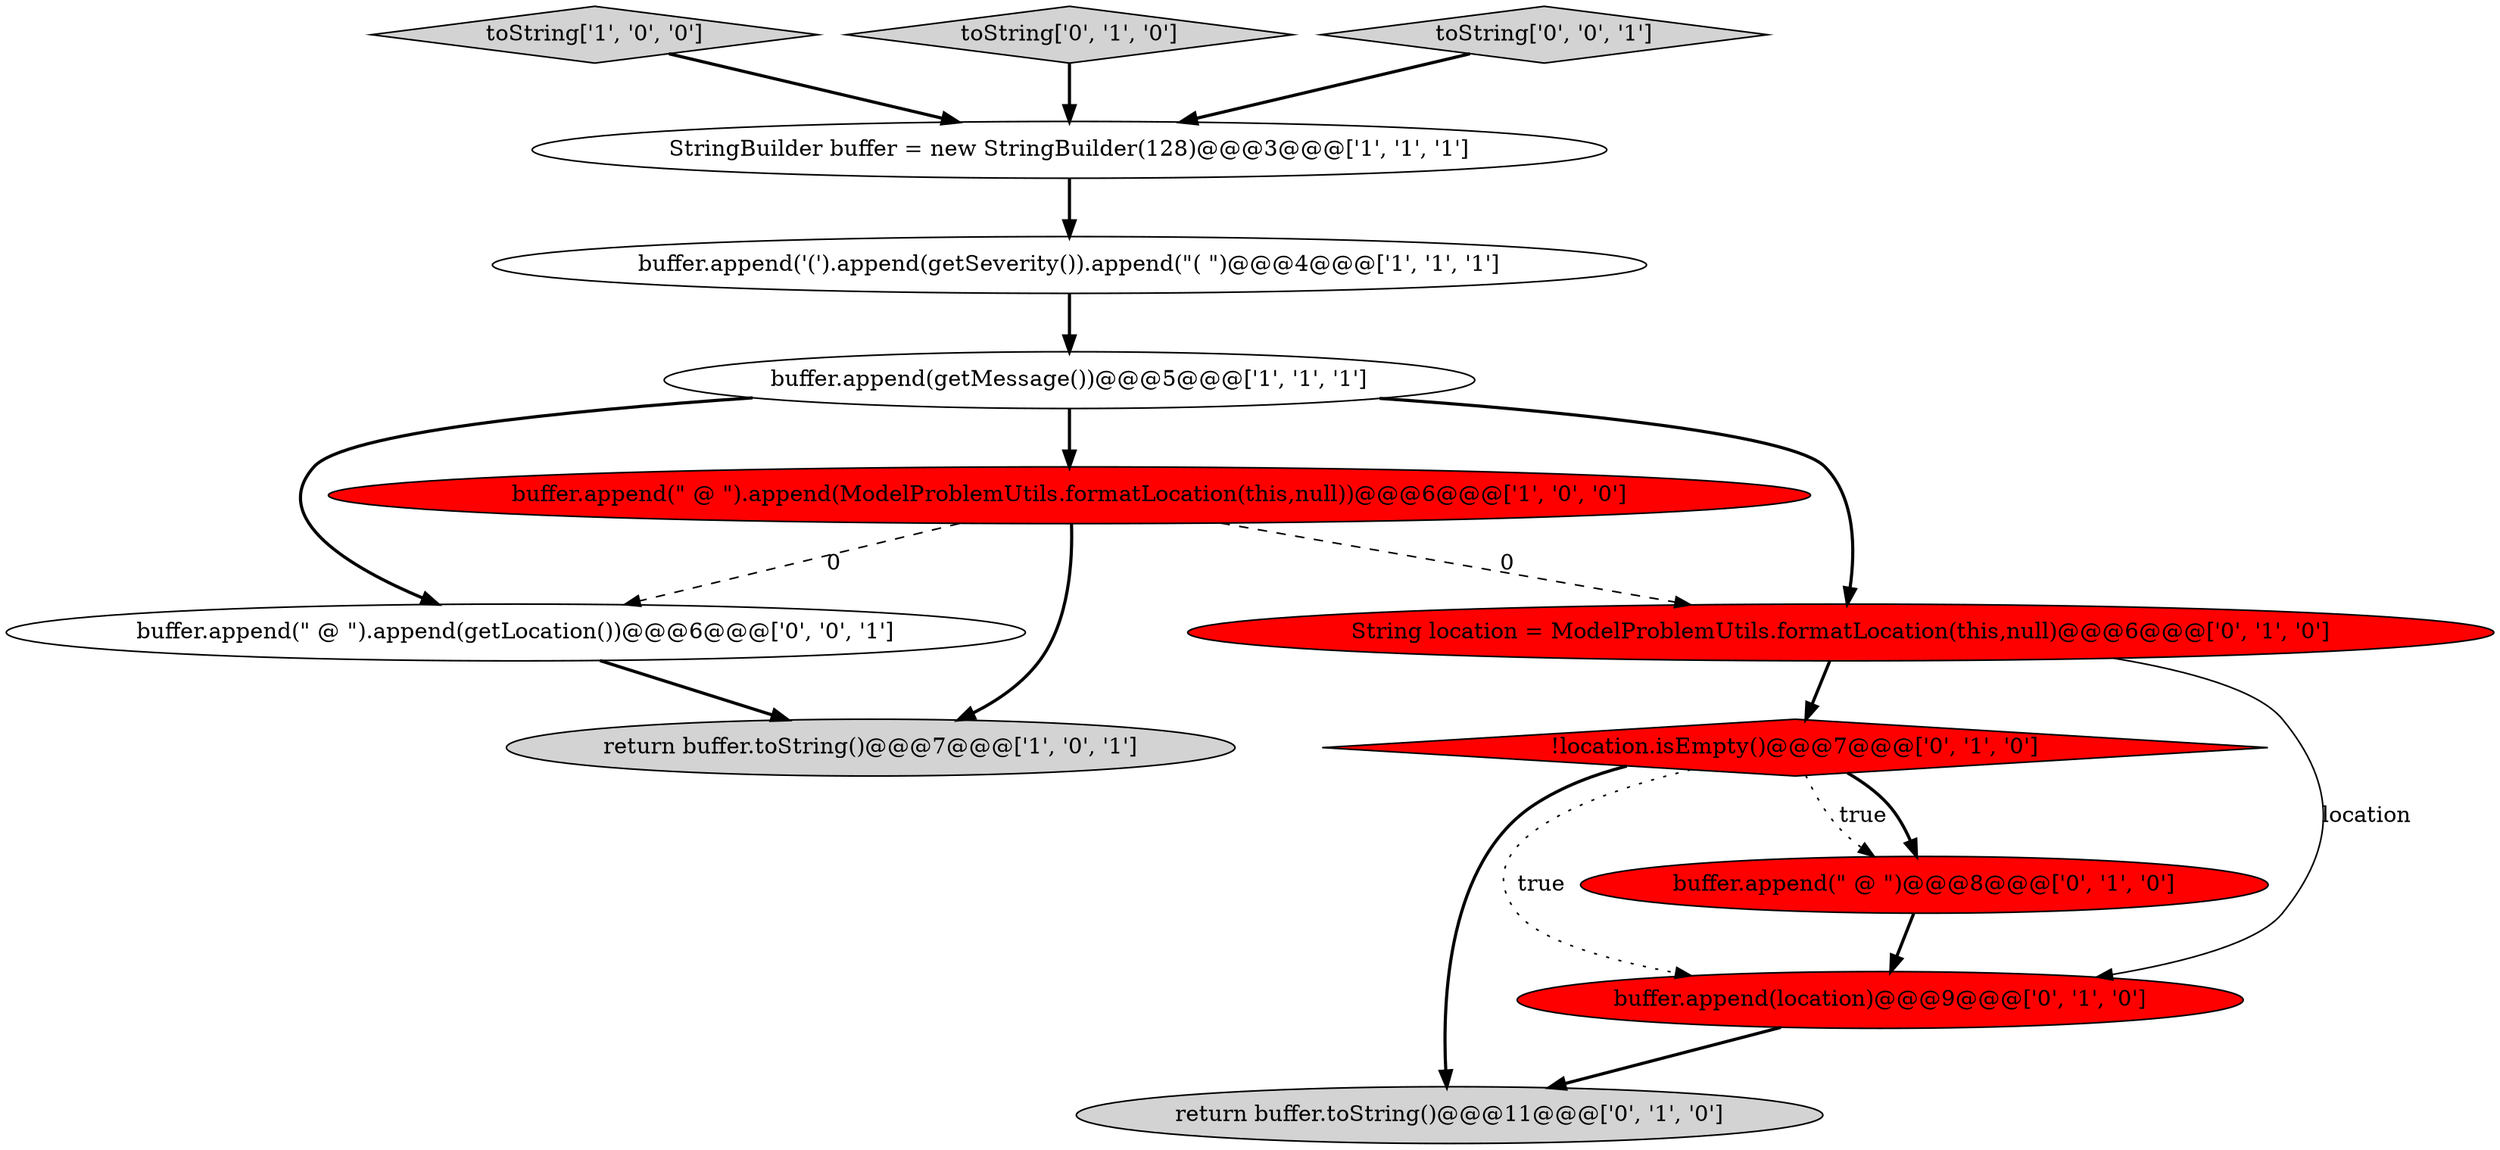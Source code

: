 digraph {
2 [style = filled, label = "StringBuilder buffer = new StringBuilder(128)@@@3@@@['1', '1', '1']", fillcolor = white, shape = ellipse image = "AAA0AAABBB1BBB"];
10 [style = filled, label = "!location.isEmpty()@@@7@@@['0', '1', '0']", fillcolor = red, shape = diamond image = "AAA1AAABBB2BBB"];
0 [style = filled, label = "return buffer.toString()@@@7@@@['1', '0', '1']", fillcolor = lightgray, shape = ellipse image = "AAA0AAABBB1BBB"];
1 [style = filled, label = "toString['1', '0', '0']", fillcolor = lightgray, shape = diamond image = "AAA0AAABBB1BBB"];
4 [style = filled, label = "buffer.append(getMessage())@@@5@@@['1', '1', '1']", fillcolor = white, shape = ellipse image = "AAA0AAABBB1BBB"];
5 [style = filled, label = "buffer.append('(').append(getSeverity()).append(\"( \")@@@4@@@['1', '1', '1']", fillcolor = white, shape = ellipse image = "AAA0AAABBB1BBB"];
12 [style = filled, label = "buffer.append(\" @ \").append(getLocation())@@@6@@@['0', '0', '1']", fillcolor = white, shape = ellipse image = "AAA0AAABBB3BBB"];
9 [style = filled, label = "return buffer.toString()@@@11@@@['0', '1', '0']", fillcolor = lightgray, shape = ellipse image = "AAA0AAABBB2BBB"];
7 [style = filled, label = "buffer.append(\" @ \")@@@8@@@['0', '1', '0']", fillcolor = red, shape = ellipse image = "AAA1AAABBB2BBB"];
6 [style = filled, label = "String location = ModelProblemUtils.formatLocation(this,null)@@@6@@@['0', '1', '0']", fillcolor = red, shape = ellipse image = "AAA1AAABBB2BBB"];
8 [style = filled, label = "buffer.append(location)@@@9@@@['0', '1', '0']", fillcolor = red, shape = ellipse image = "AAA1AAABBB2BBB"];
3 [style = filled, label = "buffer.append(\" @ \").append(ModelProblemUtils.formatLocation(this,null))@@@6@@@['1', '0', '0']", fillcolor = red, shape = ellipse image = "AAA1AAABBB1BBB"];
11 [style = filled, label = "toString['0', '1', '0']", fillcolor = lightgray, shape = diamond image = "AAA0AAABBB2BBB"];
13 [style = filled, label = "toString['0', '0', '1']", fillcolor = lightgray, shape = diamond image = "AAA0AAABBB3BBB"];
4->12 [style = bold, label=""];
3->0 [style = bold, label=""];
4->3 [style = bold, label=""];
10->7 [style = dotted, label="true"];
10->8 [style = dotted, label="true"];
1->2 [style = bold, label=""];
10->9 [style = bold, label=""];
3->6 [style = dashed, label="0"];
3->12 [style = dashed, label="0"];
6->8 [style = solid, label="location"];
13->2 [style = bold, label=""];
7->8 [style = bold, label=""];
11->2 [style = bold, label=""];
4->6 [style = bold, label=""];
10->7 [style = bold, label=""];
12->0 [style = bold, label=""];
6->10 [style = bold, label=""];
5->4 [style = bold, label=""];
2->5 [style = bold, label=""];
8->9 [style = bold, label=""];
}
